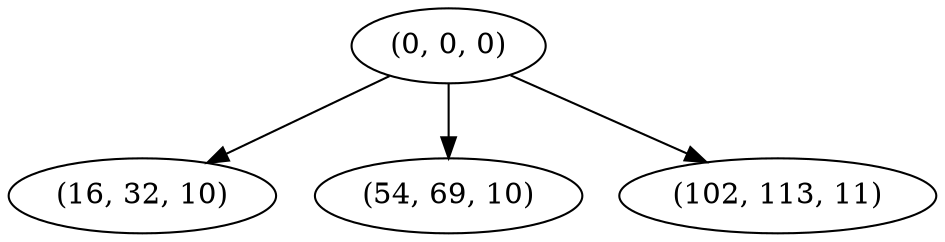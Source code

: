digraph tree {
    "(0, 0, 0)";
    "(16, 32, 10)";
    "(54, 69, 10)";
    "(102, 113, 11)";
    "(0, 0, 0)" -> "(16, 32, 10)";
    "(0, 0, 0)" -> "(54, 69, 10)";
    "(0, 0, 0)" -> "(102, 113, 11)";
}
